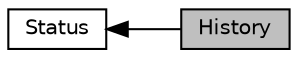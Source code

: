 digraph "History"
{
  edge [fontname="Helvetica",fontsize="10",labelfontname="Helvetica",labelfontsize="10"];
  node [fontname="Helvetica",fontsize="10",shape=record];
  rankdir=LR;
  Node1 [label="Status",height=0.2,width=0.4,color="black", fillcolor="white", style="filled",URL="$a00343.html",tooltip="Definitions for the BNR status. "];
  Node0 [label="History",height=0.2,width=0.4,color="black", fillcolor="grey75", style="filled", fontcolor="black"];
  Node1->Node0 [shape=plaintext, dir="back", style="solid"];
}
